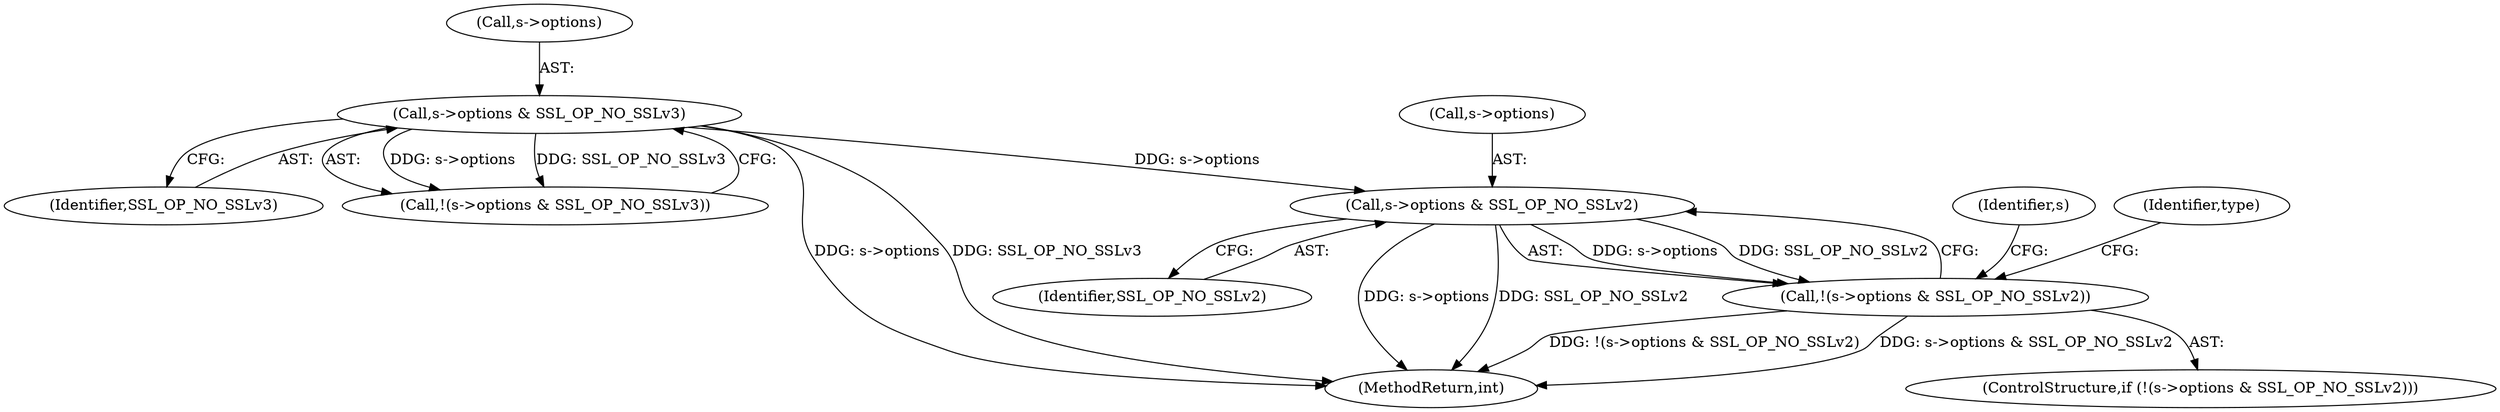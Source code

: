 digraph "0_openssl_6ce9687b5aba5391fc0de50e18779eb676d0e04d@pointer" {
"1000419" [label="(Call,s->options & SSL_OP_NO_SSLv2)"];
"1000400" [label="(Call,s->options & SSL_OP_NO_SSLv3)"];
"1000418" [label="(Call,!(s->options & SSL_OP_NO_SSLv2))"];
"1000691" [label="(Identifier,s)"];
"1000417" [label="(ControlStructure,if (!(s->options & SSL_OP_NO_SSLv2)))"];
"1000401" [label="(Call,s->options)"];
"1000420" [label="(Call,s->options)"];
"1000423" [label="(Identifier,SSL_OP_NO_SSLv2)"];
"1000400" [label="(Call,s->options & SSL_OP_NO_SSLv3)"];
"1000404" [label="(Identifier,SSL_OP_NO_SSLv3)"];
"1000425" [label="(Identifier,type)"];
"1000419" [label="(Call,s->options & SSL_OP_NO_SSLv2)"];
"1000418" [label="(Call,!(s->options & SSL_OP_NO_SSLv2))"];
"1000399" [label="(Call,!(s->options & SSL_OP_NO_SSLv3))"];
"1001246" [label="(MethodReturn,int)"];
"1000419" -> "1000418"  [label="AST: "];
"1000419" -> "1000423"  [label="CFG: "];
"1000420" -> "1000419"  [label="AST: "];
"1000423" -> "1000419"  [label="AST: "];
"1000418" -> "1000419"  [label="CFG: "];
"1000419" -> "1001246"  [label="DDG: s->options"];
"1000419" -> "1001246"  [label="DDG: SSL_OP_NO_SSLv2"];
"1000419" -> "1000418"  [label="DDG: s->options"];
"1000419" -> "1000418"  [label="DDG: SSL_OP_NO_SSLv2"];
"1000400" -> "1000419"  [label="DDG: s->options"];
"1000400" -> "1000399"  [label="AST: "];
"1000400" -> "1000404"  [label="CFG: "];
"1000401" -> "1000400"  [label="AST: "];
"1000404" -> "1000400"  [label="AST: "];
"1000399" -> "1000400"  [label="CFG: "];
"1000400" -> "1001246"  [label="DDG: s->options"];
"1000400" -> "1001246"  [label="DDG: SSL_OP_NO_SSLv3"];
"1000400" -> "1000399"  [label="DDG: s->options"];
"1000400" -> "1000399"  [label="DDG: SSL_OP_NO_SSLv3"];
"1000418" -> "1000417"  [label="AST: "];
"1000425" -> "1000418"  [label="CFG: "];
"1000691" -> "1000418"  [label="CFG: "];
"1000418" -> "1001246"  [label="DDG: !(s->options & SSL_OP_NO_SSLv2)"];
"1000418" -> "1001246"  [label="DDG: s->options & SSL_OP_NO_SSLv2"];
}
